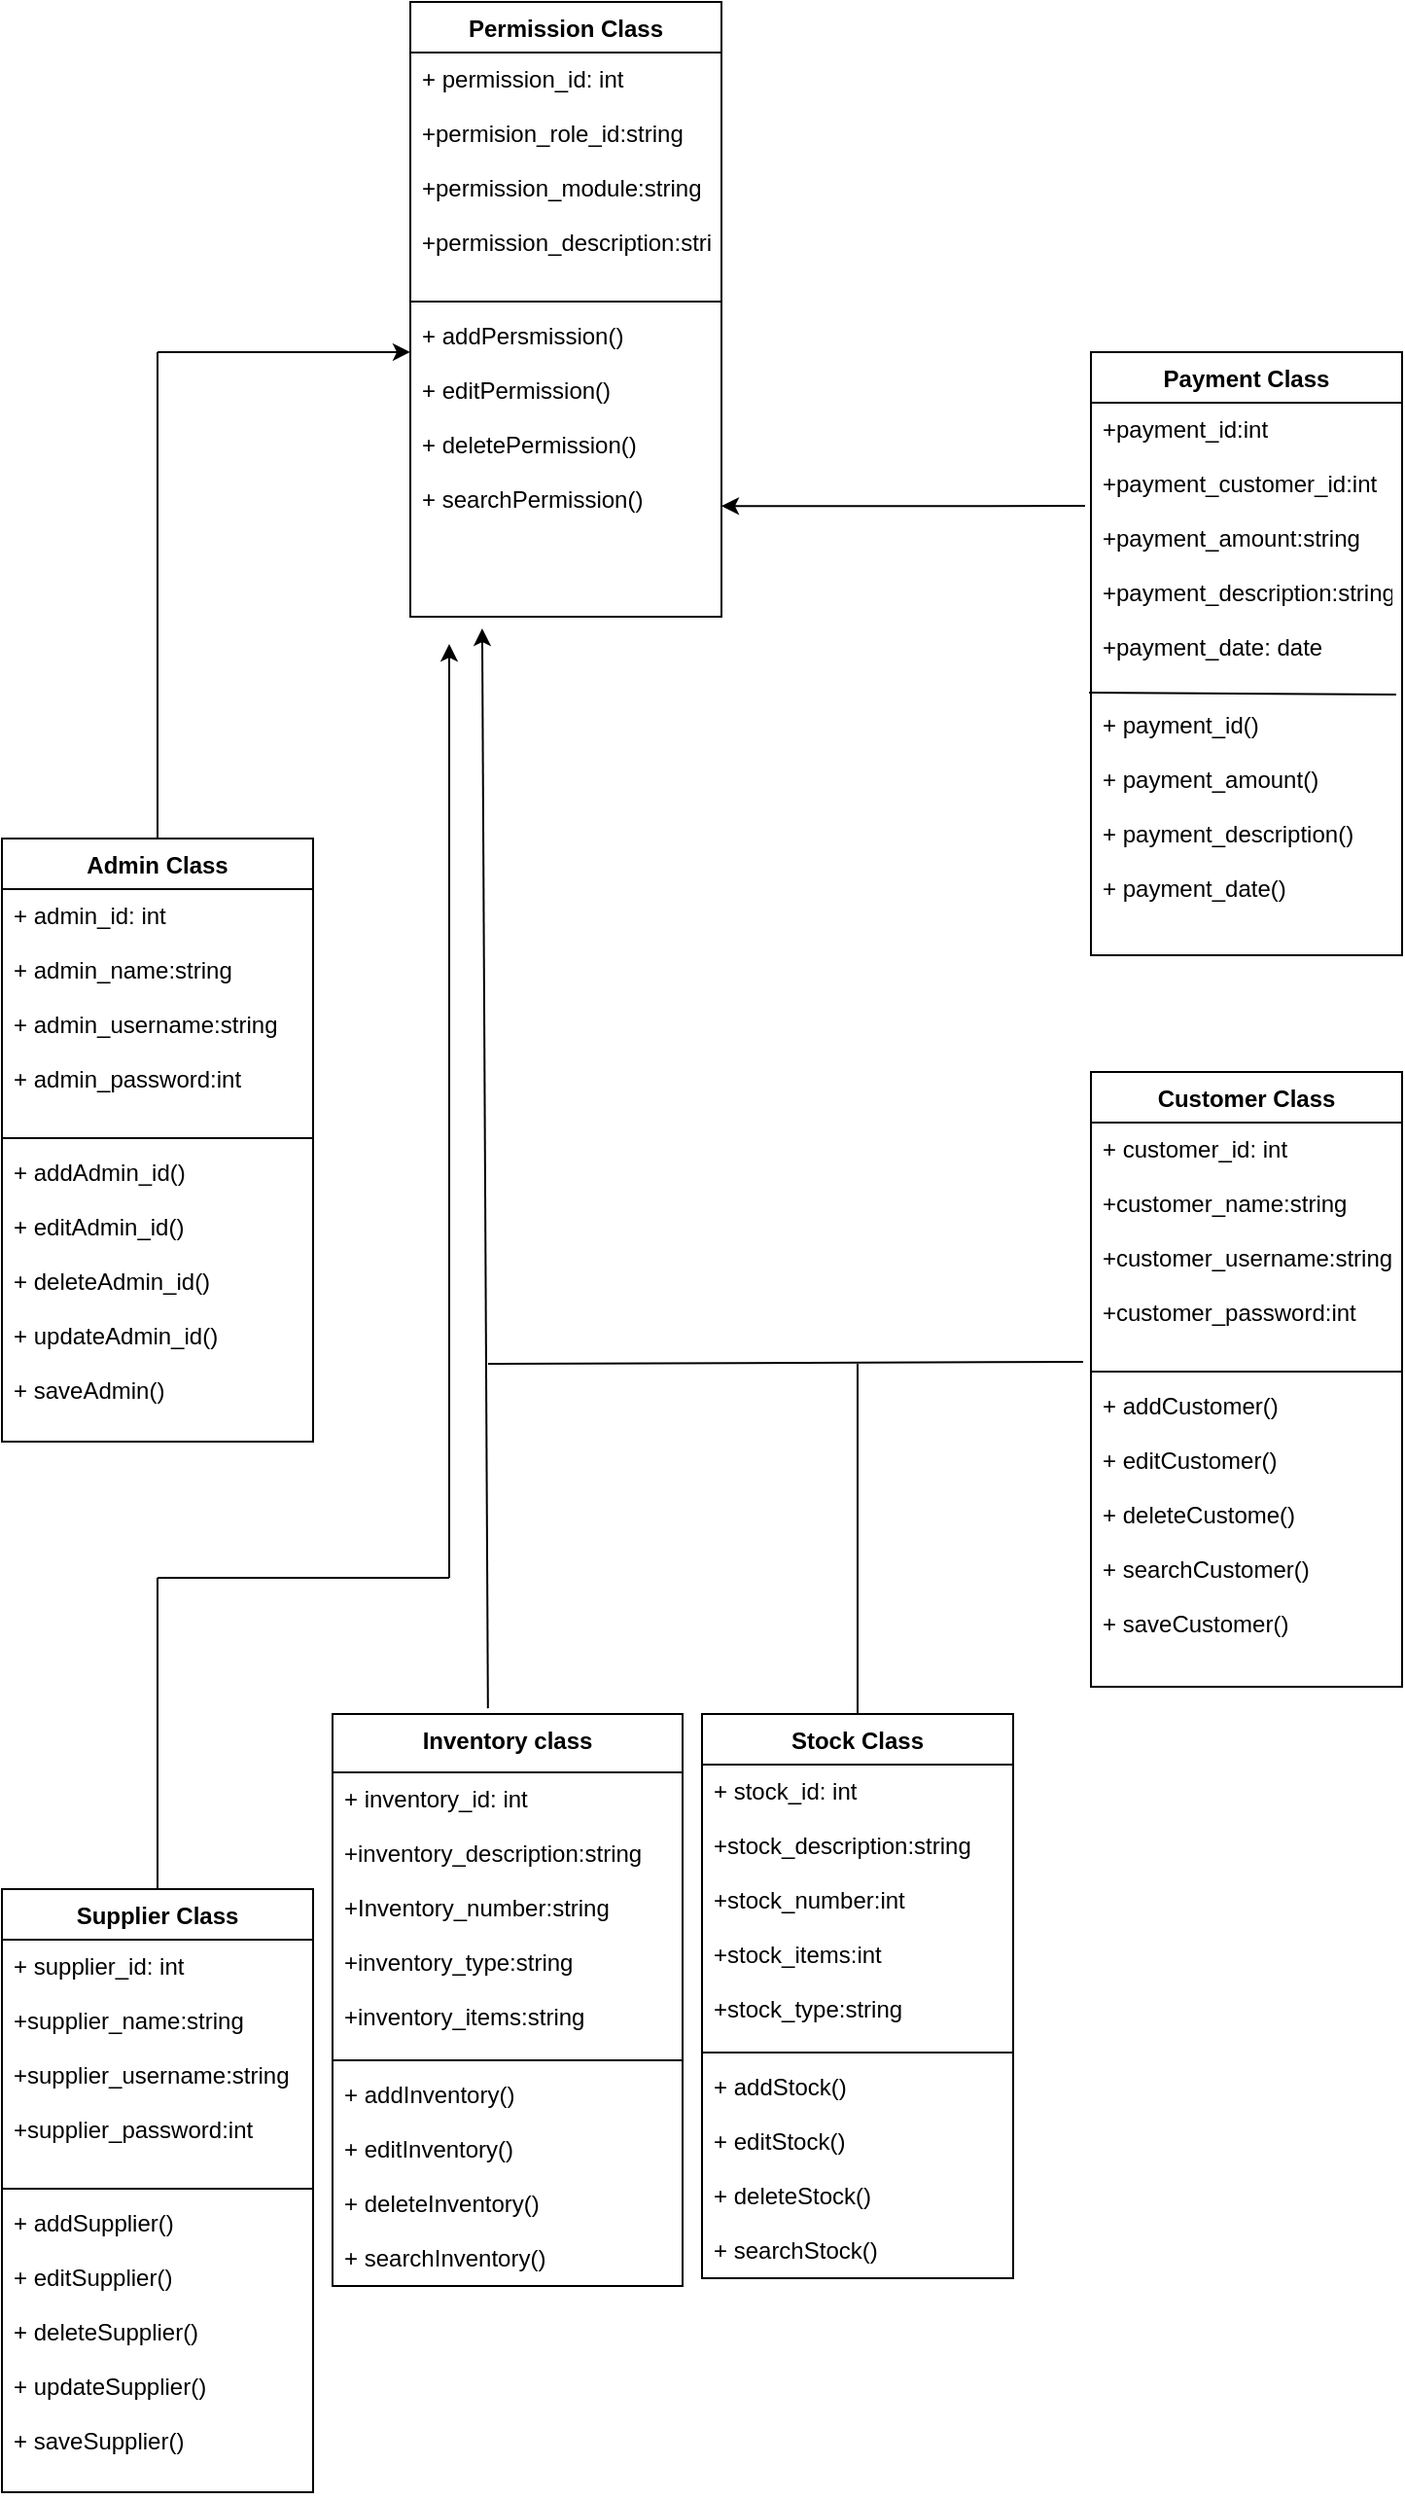 <mxfile version="15.7.2" type="github">
  <diagram id="C5RBs43oDa-KdzZeNtuy" name="Page-1">
    <mxGraphModel dx="868" dy="1619" grid="1" gridSize="10" guides="1" tooltips="1" connect="1" arrows="1" fold="1" page="1" pageScale="1" pageWidth="827" pageHeight="1169" math="0" shadow="0">
      <root>
        <mxCell id="WIyWlLk6GJQsqaUBKTNV-0" />
        <mxCell id="WIyWlLk6GJQsqaUBKTNV-1" parent="WIyWlLk6GJQsqaUBKTNV-0" />
        <mxCell id="PCKyY9l_gZK5TUJVvz_w-4" value="Inventory class" style="swimlane;fontStyle=1;align=center;verticalAlign=top;childLayout=stackLayout;horizontal=1;startSize=30;horizontalStack=0;resizeParent=1;resizeParentMax=0;resizeLast=0;collapsible=1;marginBottom=0;" parent="WIyWlLk6GJQsqaUBKTNV-1" vertex="1">
          <mxGeometry x="180" y="390" width="180" height="294" as="geometry" />
        </mxCell>
        <mxCell id="PCKyY9l_gZK5TUJVvz_w-5" value="+ inventory_id: int&#xa;&#xa;+inventory_description:string&#xa;&#xa;+Inventory_number:string&#xa;&#xa;+inventory_type:string&#xa;&#xa;+inventory_items:string" style="text;strokeColor=none;fillColor=none;align=left;verticalAlign=top;spacingLeft=4;spacingRight=4;overflow=hidden;rotatable=0;points=[[0,0.5],[1,0.5]];portConstraint=eastwest;" parent="PCKyY9l_gZK5TUJVvz_w-4" vertex="1">
          <mxGeometry y="30" width="180" height="144" as="geometry" />
        </mxCell>
        <mxCell id="PCKyY9l_gZK5TUJVvz_w-6" value="" style="line;strokeWidth=1;fillColor=none;align=left;verticalAlign=middle;spacingTop=-1;spacingLeft=3;spacingRight=3;rotatable=0;labelPosition=right;points=[];portConstraint=eastwest;" parent="PCKyY9l_gZK5TUJVvz_w-4" vertex="1">
          <mxGeometry y="174" width="180" height="8" as="geometry" />
        </mxCell>
        <mxCell id="PCKyY9l_gZK5TUJVvz_w-7" value="+ addInventory()&#xa;&#xa;+ editInventory()&#xa;&#xa;+ deleteInventory()&#xa;&#xa;+ searchInventory()" style="text;strokeColor=none;fillColor=none;align=left;verticalAlign=top;spacingLeft=4;spacingRight=4;overflow=hidden;rotatable=0;points=[[0,0.5],[1,0.5]];portConstraint=eastwest;" parent="PCKyY9l_gZK5TUJVvz_w-4" vertex="1">
          <mxGeometry y="182" width="180" height="112" as="geometry" />
        </mxCell>
        <mxCell id="PCKyY9l_gZK5TUJVvz_w-8" value="Supplier Class" style="swimlane;fontStyle=1;align=center;verticalAlign=top;childLayout=stackLayout;horizontal=1;startSize=26;horizontalStack=0;resizeParent=1;resizeParentMax=0;resizeLast=0;collapsible=1;marginBottom=0;" parent="WIyWlLk6GJQsqaUBKTNV-1" vertex="1">
          <mxGeometry x="10" y="480" width="160" height="310" as="geometry" />
        </mxCell>
        <mxCell id="PCKyY9l_gZK5TUJVvz_w-9" value="+ supplier_id: int&#xa; &#xa;+supplier_name:string&#xa;&#xa;+supplier_username:string&#xa;&#xa;+supplier_password:int" style="text;strokeColor=none;fillColor=none;align=left;verticalAlign=top;spacingLeft=4;spacingRight=4;overflow=hidden;rotatable=0;points=[[0,0.5],[1,0.5]];portConstraint=eastwest;" parent="PCKyY9l_gZK5TUJVvz_w-8" vertex="1">
          <mxGeometry y="26" width="160" height="124" as="geometry" />
        </mxCell>
        <mxCell id="PCKyY9l_gZK5TUJVvz_w-10" value="" style="line;strokeWidth=1;fillColor=none;align=left;verticalAlign=middle;spacingTop=-1;spacingLeft=3;spacingRight=3;rotatable=0;labelPosition=right;points=[];portConstraint=eastwest;" parent="PCKyY9l_gZK5TUJVvz_w-8" vertex="1">
          <mxGeometry y="150" width="160" height="8" as="geometry" />
        </mxCell>
        <mxCell id="PCKyY9l_gZK5TUJVvz_w-11" value="+ addSupplier()&#xa;&#xa;+ editSupplier()&#xa;&#xa;+ deleteSupplier()&#xa;&#xa;+ updateSupplier()&#xa;&#xa;+ saveSupplier()" style="text;strokeColor=none;fillColor=none;align=left;verticalAlign=top;spacingLeft=4;spacingRight=4;overflow=hidden;rotatable=0;points=[[0,0.5],[1,0.5]];portConstraint=eastwest;" parent="PCKyY9l_gZK5TUJVvz_w-8" vertex="1">
          <mxGeometry y="158" width="160" height="152" as="geometry" />
        </mxCell>
        <mxCell id="PCKyY9l_gZK5TUJVvz_w-12" value="Admin Class" style="swimlane;fontStyle=1;align=center;verticalAlign=top;childLayout=stackLayout;horizontal=1;startSize=26;horizontalStack=0;resizeParent=1;resizeParentMax=0;resizeLast=0;collapsible=1;marginBottom=0;" parent="WIyWlLk6GJQsqaUBKTNV-1" vertex="1">
          <mxGeometry x="10" y="-60" width="160" height="310" as="geometry" />
        </mxCell>
        <mxCell id="PCKyY9l_gZK5TUJVvz_w-13" value="+ admin_id: int&#xa; &#xa;+ admin_name:string&#xa;&#xa;+ admin_username:string&#xa;&#xa;+ admin_password:int" style="text;strokeColor=none;fillColor=none;align=left;verticalAlign=top;spacingLeft=4;spacingRight=4;overflow=hidden;rotatable=0;points=[[0,0.5],[1,0.5]];portConstraint=eastwest;" parent="PCKyY9l_gZK5TUJVvz_w-12" vertex="1">
          <mxGeometry y="26" width="160" height="124" as="geometry" />
        </mxCell>
        <mxCell id="PCKyY9l_gZK5TUJVvz_w-14" value="" style="line;strokeWidth=1;fillColor=none;align=left;verticalAlign=middle;spacingTop=-1;spacingLeft=3;spacingRight=3;rotatable=0;labelPosition=right;points=[];portConstraint=eastwest;" parent="PCKyY9l_gZK5TUJVvz_w-12" vertex="1">
          <mxGeometry y="150" width="160" height="8" as="geometry" />
        </mxCell>
        <mxCell id="PCKyY9l_gZK5TUJVvz_w-15" value="+ addAdmin_id()&#xa;&#xa;+ editAdmin_id()&#xa;&#xa;+ deleteAdmin_id()&#xa;&#xa;+ updateAdmin_id()&#xa;&#xa;+ saveAdmin()" style="text;strokeColor=none;fillColor=none;align=left;verticalAlign=top;spacingLeft=4;spacingRight=4;overflow=hidden;rotatable=0;points=[[0,0.5],[1,0.5]];portConstraint=eastwest;" parent="PCKyY9l_gZK5TUJVvz_w-12" vertex="1">
          <mxGeometry y="158" width="160" height="152" as="geometry" />
        </mxCell>
        <mxCell id="FHDQtY3k6-rxzUKX78mp-0" value="Customer Class" style="swimlane;fontStyle=1;align=center;verticalAlign=top;childLayout=stackLayout;horizontal=1;startSize=26;horizontalStack=0;resizeParent=1;resizeParentMax=0;resizeLast=0;collapsible=1;marginBottom=0;" vertex="1" parent="WIyWlLk6GJQsqaUBKTNV-1">
          <mxGeometry x="570" y="60" width="160" height="316" as="geometry" />
        </mxCell>
        <mxCell id="FHDQtY3k6-rxzUKX78mp-1" value="+ customer_id: int&#xa; &#xa;+customer_name:string&#xa;&#xa;+customer_username:string&#xa;&#xa;+customer_password:int" style="text;strokeColor=none;fillColor=none;align=left;verticalAlign=top;spacingLeft=4;spacingRight=4;overflow=hidden;rotatable=0;points=[[0,0.5],[1,0.5]];portConstraint=eastwest;" vertex="1" parent="FHDQtY3k6-rxzUKX78mp-0">
          <mxGeometry y="26" width="160" height="124" as="geometry" />
        </mxCell>
        <mxCell id="FHDQtY3k6-rxzUKX78mp-2" value="" style="line;strokeWidth=1;fillColor=none;align=left;verticalAlign=middle;spacingTop=-1;spacingLeft=3;spacingRight=3;rotatable=0;labelPosition=right;points=[];portConstraint=eastwest;" vertex="1" parent="FHDQtY3k6-rxzUKX78mp-0">
          <mxGeometry y="150" width="160" height="8" as="geometry" />
        </mxCell>
        <mxCell id="FHDQtY3k6-rxzUKX78mp-3" value="+ addCustomer()&#xa;&#xa;+ editCustomer()&#xa;&#xa;+ deleteCustome()&#xa;&#xa;+ searchCustomer()&#xa;&#xa;+ saveCustomer()" style="text;strokeColor=none;fillColor=none;align=left;verticalAlign=top;spacingLeft=4;spacingRight=4;overflow=hidden;rotatable=0;points=[[0,0.5],[1,0.5]];portConstraint=eastwest;" vertex="1" parent="FHDQtY3k6-rxzUKX78mp-0">
          <mxGeometry y="158" width="160" height="158" as="geometry" />
        </mxCell>
        <mxCell id="FHDQtY3k6-rxzUKX78mp-5" value="Stock Class" style="swimlane;fontStyle=1;align=center;verticalAlign=top;childLayout=stackLayout;horizontal=1;startSize=26;horizontalStack=0;resizeParent=1;resizeParentMax=0;resizeLast=0;collapsible=1;marginBottom=0;" vertex="1" parent="WIyWlLk6GJQsqaUBKTNV-1">
          <mxGeometry x="370" y="390" width="160" height="290" as="geometry" />
        </mxCell>
        <mxCell id="FHDQtY3k6-rxzUKX78mp-6" value="+ stock_id: int&#xa; &#xa;+stock_description:string&#xa;&#xa;+stock_number:int&#xa;&#xa;+stock_items:int&#xa;&#xa;+stock_type:string" style="text;strokeColor=none;fillColor=none;align=left;verticalAlign=top;spacingLeft=4;spacingRight=4;overflow=hidden;rotatable=0;points=[[0,0.5],[1,0.5]];portConstraint=eastwest;" vertex="1" parent="FHDQtY3k6-rxzUKX78mp-5">
          <mxGeometry y="26" width="160" height="144" as="geometry" />
        </mxCell>
        <mxCell id="FHDQtY3k6-rxzUKX78mp-7" value="" style="line;strokeWidth=1;fillColor=none;align=left;verticalAlign=middle;spacingTop=-1;spacingLeft=3;spacingRight=3;rotatable=0;labelPosition=right;points=[];portConstraint=eastwest;" vertex="1" parent="FHDQtY3k6-rxzUKX78mp-5">
          <mxGeometry y="170" width="160" height="8" as="geometry" />
        </mxCell>
        <mxCell id="FHDQtY3k6-rxzUKX78mp-8" value="+ addStock()&#xa;&#xa;+ editStock()&#xa;&#xa;+ deleteStock()&#xa;&#xa;+ searchStock()" style="text;strokeColor=none;fillColor=none;align=left;verticalAlign=top;spacingLeft=4;spacingRight=4;overflow=hidden;rotatable=0;points=[[0,0.5],[1,0.5]];portConstraint=eastwest;" vertex="1" parent="FHDQtY3k6-rxzUKX78mp-5">
          <mxGeometry y="178" width="160" height="112" as="geometry" />
        </mxCell>
        <mxCell id="FHDQtY3k6-rxzUKX78mp-9" value="Payment Class" style="swimlane;fontStyle=1;align=center;verticalAlign=top;childLayout=stackLayout;horizontal=1;startSize=26;horizontalStack=0;resizeParent=1;resizeParentMax=0;resizeLast=0;collapsible=1;marginBottom=0;" vertex="1" parent="WIyWlLk6GJQsqaUBKTNV-1">
          <mxGeometry x="570" y="-310" width="160" height="310" as="geometry" />
        </mxCell>
        <mxCell id="FHDQtY3k6-rxzUKX78mp-12" value="+payment_id:int&#xa;&#xa;+payment_customer_id:int&#xa;&#xa;+payment_amount:string&#xa;&#xa;+payment_description:string&#xa;&#xa;+payment_date: date" style="text;strokeColor=none;fillColor=none;align=left;verticalAlign=top;spacingLeft=4;spacingRight=4;overflow=hidden;rotatable=0;points=[[0,0.5],[1,0.5]];portConstraint=eastwest;" vertex="1" parent="FHDQtY3k6-rxzUKX78mp-9">
          <mxGeometry y="26" width="160" height="152" as="geometry" />
        </mxCell>
        <mxCell id="FHDQtY3k6-rxzUKX78mp-10" value="+ payment_id()&#xa; &#xa;+ payment_amount()&#xa;&#xa;+ payment_description()&#xa;&#xa;+ payment_date()" style="text;strokeColor=none;fillColor=none;align=left;verticalAlign=top;spacingLeft=4;spacingRight=4;overflow=hidden;rotatable=0;points=[[0,0.5],[1,0.5]];portConstraint=eastwest;" vertex="1" parent="FHDQtY3k6-rxzUKX78mp-9">
          <mxGeometry y="178" width="160" height="132" as="geometry" />
        </mxCell>
        <mxCell id="FHDQtY3k6-rxzUKX78mp-13" value="" style="endArrow=none;html=1;rounded=0;entryX=0.981;entryY=-0.015;entryDx=0;entryDy=0;entryPerimeter=0;exitX=-0.006;exitY=0.98;exitDx=0;exitDy=0;exitPerimeter=0;" edge="1" parent="FHDQtY3k6-rxzUKX78mp-9" source="FHDQtY3k6-rxzUKX78mp-12" target="FHDQtY3k6-rxzUKX78mp-10">
          <mxGeometry width="50" height="50" relative="1" as="geometry">
            <mxPoint x="-180" y="200" as="sourcePoint" />
            <mxPoint x="-130" y="150" as="targetPoint" />
            <Array as="points" />
          </mxGeometry>
        </mxCell>
        <mxCell id="FHDQtY3k6-rxzUKX78mp-14" value="Permission Class" style="swimlane;fontStyle=1;align=center;verticalAlign=top;childLayout=stackLayout;horizontal=1;startSize=26;horizontalStack=0;resizeParent=1;resizeParentMax=0;resizeLast=0;collapsible=1;marginBottom=0;" vertex="1" parent="WIyWlLk6GJQsqaUBKTNV-1">
          <mxGeometry x="220" y="-490" width="160" height="316" as="geometry" />
        </mxCell>
        <mxCell id="FHDQtY3k6-rxzUKX78mp-15" value="+ permission_id: int&#xa; &#xa;+permision_role_id:string&#xa;&#xa;+permission_module:string&#xa;&#xa;+permission_description:string" style="text;strokeColor=none;fillColor=none;align=left;verticalAlign=top;spacingLeft=4;spacingRight=4;overflow=hidden;rotatable=0;points=[[0,0.5],[1,0.5]];portConstraint=eastwest;" vertex="1" parent="FHDQtY3k6-rxzUKX78mp-14">
          <mxGeometry y="26" width="160" height="124" as="geometry" />
        </mxCell>
        <mxCell id="FHDQtY3k6-rxzUKX78mp-16" value="" style="line;strokeWidth=1;fillColor=none;align=left;verticalAlign=middle;spacingTop=-1;spacingLeft=3;spacingRight=3;rotatable=0;labelPosition=right;points=[];portConstraint=eastwest;" vertex="1" parent="FHDQtY3k6-rxzUKX78mp-14">
          <mxGeometry y="150" width="160" height="8" as="geometry" />
        </mxCell>
        <mxCell id="FHDQtY3k6-rxzUKX78mp-17" value="+ addPersmission()&#xa;&#xa;+ editPermission()&#xa;&#xa;+ deletePermission()&#xa;&#xa;+ searchPermission()" style="text;strokeColor=none;fillColor=none;align=left;verticalAlign=top;spacingLeft=4;spacingRight=4;overflow=hidden;rotatable=0;points=[[0,0.5],[1,0.5]];portConstraint=eastwest;" vertex="1" parent="FHDQtY3k6-rxzUKX78mp-14">
          <mxGeometry y="158" width="160" height="158" as="geometry" />
        </mxCell>
        <mxCell id="FHDQtY3k6-rxzUKX78mp-19" value="" style="endArrow=classic;html=1;rounded=0;exitX=0.444;exitY=-0.01;exitDx=0;exitDy=0;exitPerimeter=0;entryX=0.231;entryY=1.038;entryDx=0;entryDy=0;entryPerimeter=0;" edge="1" parent="WIyWlLk6GJQsqaUBKTNV-1" source="PCKyY9l_gZK5TUJVvz_w-4" target="FHDQtY3k6-rxzUKX78mp-17">
          <mxGeometry width="50" height="50" relative="1" as="geometry">
            <mxPoint x="390" y="310" as="sourcePoint" />
            <mxPoint x="440" y="260" as="targetPoint" />
          </mxGeometry>
        </mxCell>
        <mxCell id="FHDQtY3k6-rxzUKX78mp-20" value="" style="endArrow=classic;html=1;rounded=0;exitX=-0.019;exitY=0.349;exitDx=0;exitDy=0;exitPerimeter=0;entryX=1;entryY=0.64;entryDx=0;entryDy=0;entryPerimeter=0;" edge="1" parent="WIyWlLk6GJQsqaUBKTNV-1" source="FHDQtY3k6-rxzUKX78mp-12" target="FHDQtY3k6-rxzUKX78mp-17">
          <mxGeometry width="50" height="50" relative="1" as="geometry">
            <mxPoint x="390" y="-200" as="sourcePoint" />
            <mxPoint x="440" y="-250" as="targetPoint" />
          </mxGeometry>
        </mxCell>
        <mxCell id="FHDQtY3k6-rxzUKX78mp-21" value="" style="endArrow=none;html=1;rounded=0;entryX=-0.025;entryY=0.992;entryDx=0;entryDy=0;entryPerimeter=0;" edge="1" parent="WIyWlLk6GJQsqaUBKTNV-1" target="FHDQtY3k6-rxzUKX78mp-1">
          <mxGeometry width="50" height="50" relative="1" as="geometry">
            <mxPoint x="260" y="210" as="sourcePoint" />
            <mxPoint x="440" y="220" as="targetPoint" />
          </mxGeometry>
        </mxCell>
        <mxCell id="FHDQtY3k6-rxzUKX78mp-22" value="" style="endArrow=none;html=1;rounded=0;exitX=0.5;exitY=0;exitDx=0;exitDy=0;" edge="1" parent="WIyWlLk6GJQsqaUBKTNV-1" source="FHDQtY3k6-rxzUKX78mp-5">
          <mxGeometry width="50" height="50" relative="1" as="geometry">
            <mxPoint x="440" y="710" as="sourcePoint" />
            <mxPoint x="450" y="210" as="targetPoint" />
          </mxGeometry>
        </mxCell>
        <mxCell id="FHDQtY3k6-rxzUKX78mp-24" value="" style="endArrow=none;html=1;rounded=0;exitX=0.5;exitY=0;exitDx=0;exitDy=0;" edge="1" parent="WIyWlLk6GJQsqaUBKTNV-1" source="PCKyY9l_gZK5TUJVvz_w-12">
          <mxGeometry width="50" height="50" relative="1" as="geometry">
            <mxPoint x="70" y="-90" as="sourcePoint" />
            <mxPoint x="90" y="-310" as="targetPoint" />
          </mxGeometry>
        </mxCell>
        <mxCell id="FHDQtY3k6-rxzUKX78mp-25" value="" style="endArrow=classic;html=1;rounded=0;entryX=0;entryY=0.139;entryDx=0;entryDy=0;entryPerimeter=0;" edge="1" parent="WIyWlLk6GJQsqaUBKTNV-1" target="FHDQtY3k6-rxzUKX78mp-17">
          <mxGeometry width="50" height="50" relative="1" as="geometry">
            <mxPoint x="90" y="-310" as="sourcePoint" />
            <mxPoint x="440" y="-250" as="targetPoint" />
          </mxGeometry>
        </mxCell>
        <mxCell id="FHDQtY3k6-rxzUKX78mp-26" value="" style="endArrow=none;html=1;rounded=0;exitX=0.5;exitY=0;exitDx=0;exitDy=0;" edge="1" parent="WIyWlLk6GJQsqaUBKTNV-1" source="PCKyY9l_gZK5TUJVvz_w-8">
          <mxGeometry width="50" height="50" relative="1" as="geometry">
            <mxPoint x="390" y="640" as="sourcePoint" />
            <mxPoint x="90" y="320" as="targetPoint" />
          </mxGeometry>
        </mxCell>
        <mxCell id="FHDQtY3k6-rxzUKX78mp-28" value="" style="endArrow=classic;html=1;rounded=0;" edge="1" parent="WIyWlLk6GJQsqaUBKTNV-1">
          <mxGeometry width="50" height="50" relative="1" as="geometry">
            <mxPoint x="240" y="320" as="sourcePoint" />
            <mxPoint x="240" y="-160" as="targetPoint" />
          </mxGeometry>
        </mxCell>
        <mxCell id="FHDQtY3k6-rxzUKX78mp-29" value="" style="endArrow=none;html=1;rounded=0;" edge="1" parent="WIyWlLk6GJQsqaUBKTNV-1">
          <mxGeometry width="50" height="50" relative="1" as="geometry">
            <mxPoint x="90" y="320" as="sourcePoint" />
            <mxPoint x="240" y="320" as="targetPoint" />
          </mxGeometry>
        </mxCell>
      </root>
    </mxGraphModel>
  </diagram>
</mxfile>

